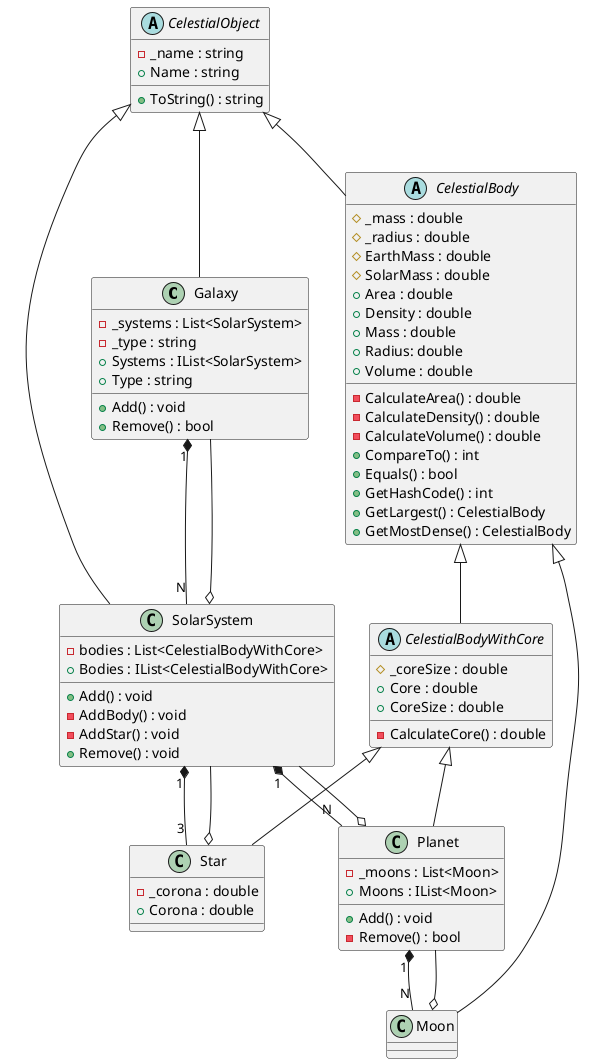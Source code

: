 @startuml
class Galaxy extends CelestialObject {
-_systems : List<SolarSystem>
-_type : string
+Systems : IList<SolarSystem>
+Type : string
+Add() : void
+Remove() : bool
}

class SolarSystem extends CelestialObject {
-bodies : List<CelestialBodyWithCore>
+Bodies : IList<CelestialBodyWithCore>
+Add() : void
-AddBody() : void
-AddStar() : void
+Remove() : void
}

abstract class CelestialObject {
-_name : string
+Name : string
+ToString() : string
}

abstract class CelestialBody extends CelestialObject {
#_mass : double
#_radius : double
#EarthMass : double
#SolarMass : double
+Area : double
+Density : double
+Mass : double
+Radius: double
+Volume : double
-CalculateArea() : double
-CalculateDensity() : double
-CalculateVolume() : double
+CompareTo() : int
+Equals() : bool
+GetHashCode() : int
+GetLargest() : CelestialBody
+GetMostDense() : CelestialBody
}

abstract class CelestialBodyWithCore extends CelestialBody {
#_coreSize : double
+Core : double
+CoreSize : double
-CalculateCore() : double
}

class Star extends CelestialBodyWithCore {
-_corona : double
+Corona : double
}

class Planet extends CelestialBodyWithCore {
-_moons : List<Moon>
+Moons : IList<Moon>
+Add() : void
-Remove() : bool
}

class Moon extends CelestialBody {
}

Planet "1" *-- "N" Moon
Moon o-- Planet
SolarSystem "1" *-- "3" Star
SolarSystem "1" *-- "N" Planet
Planet o-- SolarSystem
Star o-- SolarSystem
Galaxy "1" *-- "N" SolarSystem
SolarSystem o-- Galaxy
@enduml